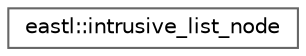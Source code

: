 digraph "类继承关系图"
{
 // LATEX_PDF_SIZE
  bgcolor="transparent";
  edge [fontname=Helvetica,fontsize=10,labelfontname=Helvetica,labelfontsize=10];
  node [fontname=Helvetica,fontsize=10,shape=box,height=0.2,width=0.4];
  rankdir="LR";
  Node0 [id="Node000000",label="eastl::intrusive_list_node",height=0.2,width=0.4,color="grey40", fillcolor="white", style="filled",URL="$structeastl_1_1intrusive__list__node.html",tooltip=" "];
}

